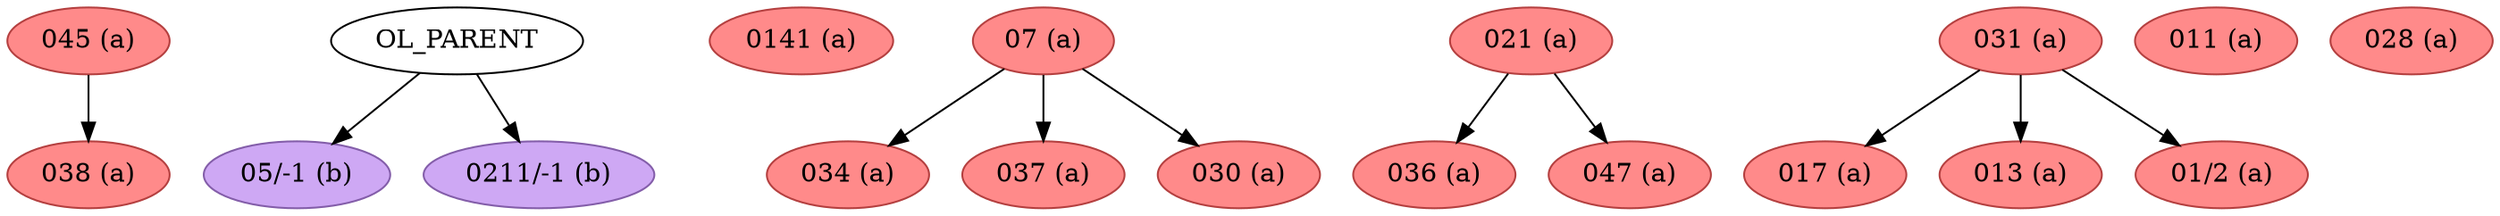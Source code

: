 strict digraph G {
"038 (a)" [fillcolor="#FF8A8A", color="#b43f3f", style=filled];
"05/-1 (b)" [fillcolor="#CEA8F4", color="#835da9", style=filled];
"0141 (a)" [fillcolor="#FF8A8A", color="#b43f3f", style=filled];
"034 (a)" [fillcolor="#FF8A8A", color="#b43f3f", style=filled];
"036 (a)" [fillcolor="#FF8A8A", color="#b43f3f", style=filled];
"017 (a)" [fillcolor="#FF8A8A", color="#b43f3f", style=filled];
"011 (a)" [fillcolor="#FF8A8A", color="#b43f3f", style=filled];
"045 (a)" [fillcolor="#FF8A8A", color="#b43f3f", style=filled];
"028 (a)" [fillcolor="#FF8A8A", color="#b43f3f", style=filled];
OL_PARENT;
"047 (a)" [fillcolor="#FF8A8A", color="#b43f3f", style=filled];
"037 (a)" [fillcolor="#FF8A8A", color="#b43f3f", style=filled];
"013 (a)" [fillcolor="#FF8A8A", color="#b43f3f", style=filled];
"07 (a)" [fillcolor="#FF8A8A", color="#b43f3f", style=filled];
"0211/-1 (b)" [fillcolor="#CEA8F4", color="#835da9", style=filled];
"031 (a)" [fillcolor="#FF8A8A", color="#b43f3f", style=filled];
"01/2 (a)" [fillcolor="#FF8A8A", color="#b43f3f", style=filled];
"030 (a)" [fillcolor="#FF8A8A", color="#b43f3f", style=filled];
"021 (a)" [fillcolor="#FF8A8A", color="#b43f3f", style=filled];
"045 (a)" -> "038 (a)";
OL_PARENT -> "05/-1 (b)";
OL_PARENT -> "0211/-1 (b)";
"07 (a)" -> "037 (a)";
"07 (a)" -> "030 (a)";
"07 (a)" -> "034 (a)";
"031 (a)" -> "013 (a)";
"031 (a)" -> "017 (a)";
"031 (a)" -> "01/2 (a)";
"021 (a)" -> "036 (a)";
"021 (a)" -> "047 (a)";
}
